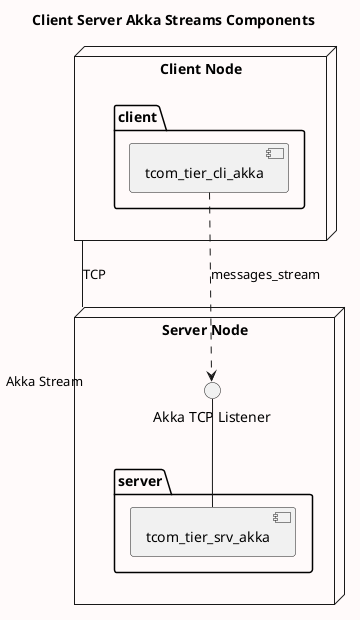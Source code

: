 @startuml

Title Client Server Akka Streams Components

skinparam componentStyle uml2
skinparam shadowing<<with_shadow>> true
skinparam backgroundColor Snow
skinparam defaultFontName Aapex
skinparam roundcorner 5
node "Server Node" as SPN {
    interface "Akka TCP Listener" as Recpt
    package server {
        component tcom_tier_srv_akka
        [tcom_tier_srv_akka] -up- Recpt
    }
}
node "Client Node" as CN {
    package client {
		component tcom_tier_cli_akka
    }
}
CN -- "Akka Stream" SPN : TCP
[tcom_tier_cli_akka] ..> Recpt : messages_stream
@enduml

